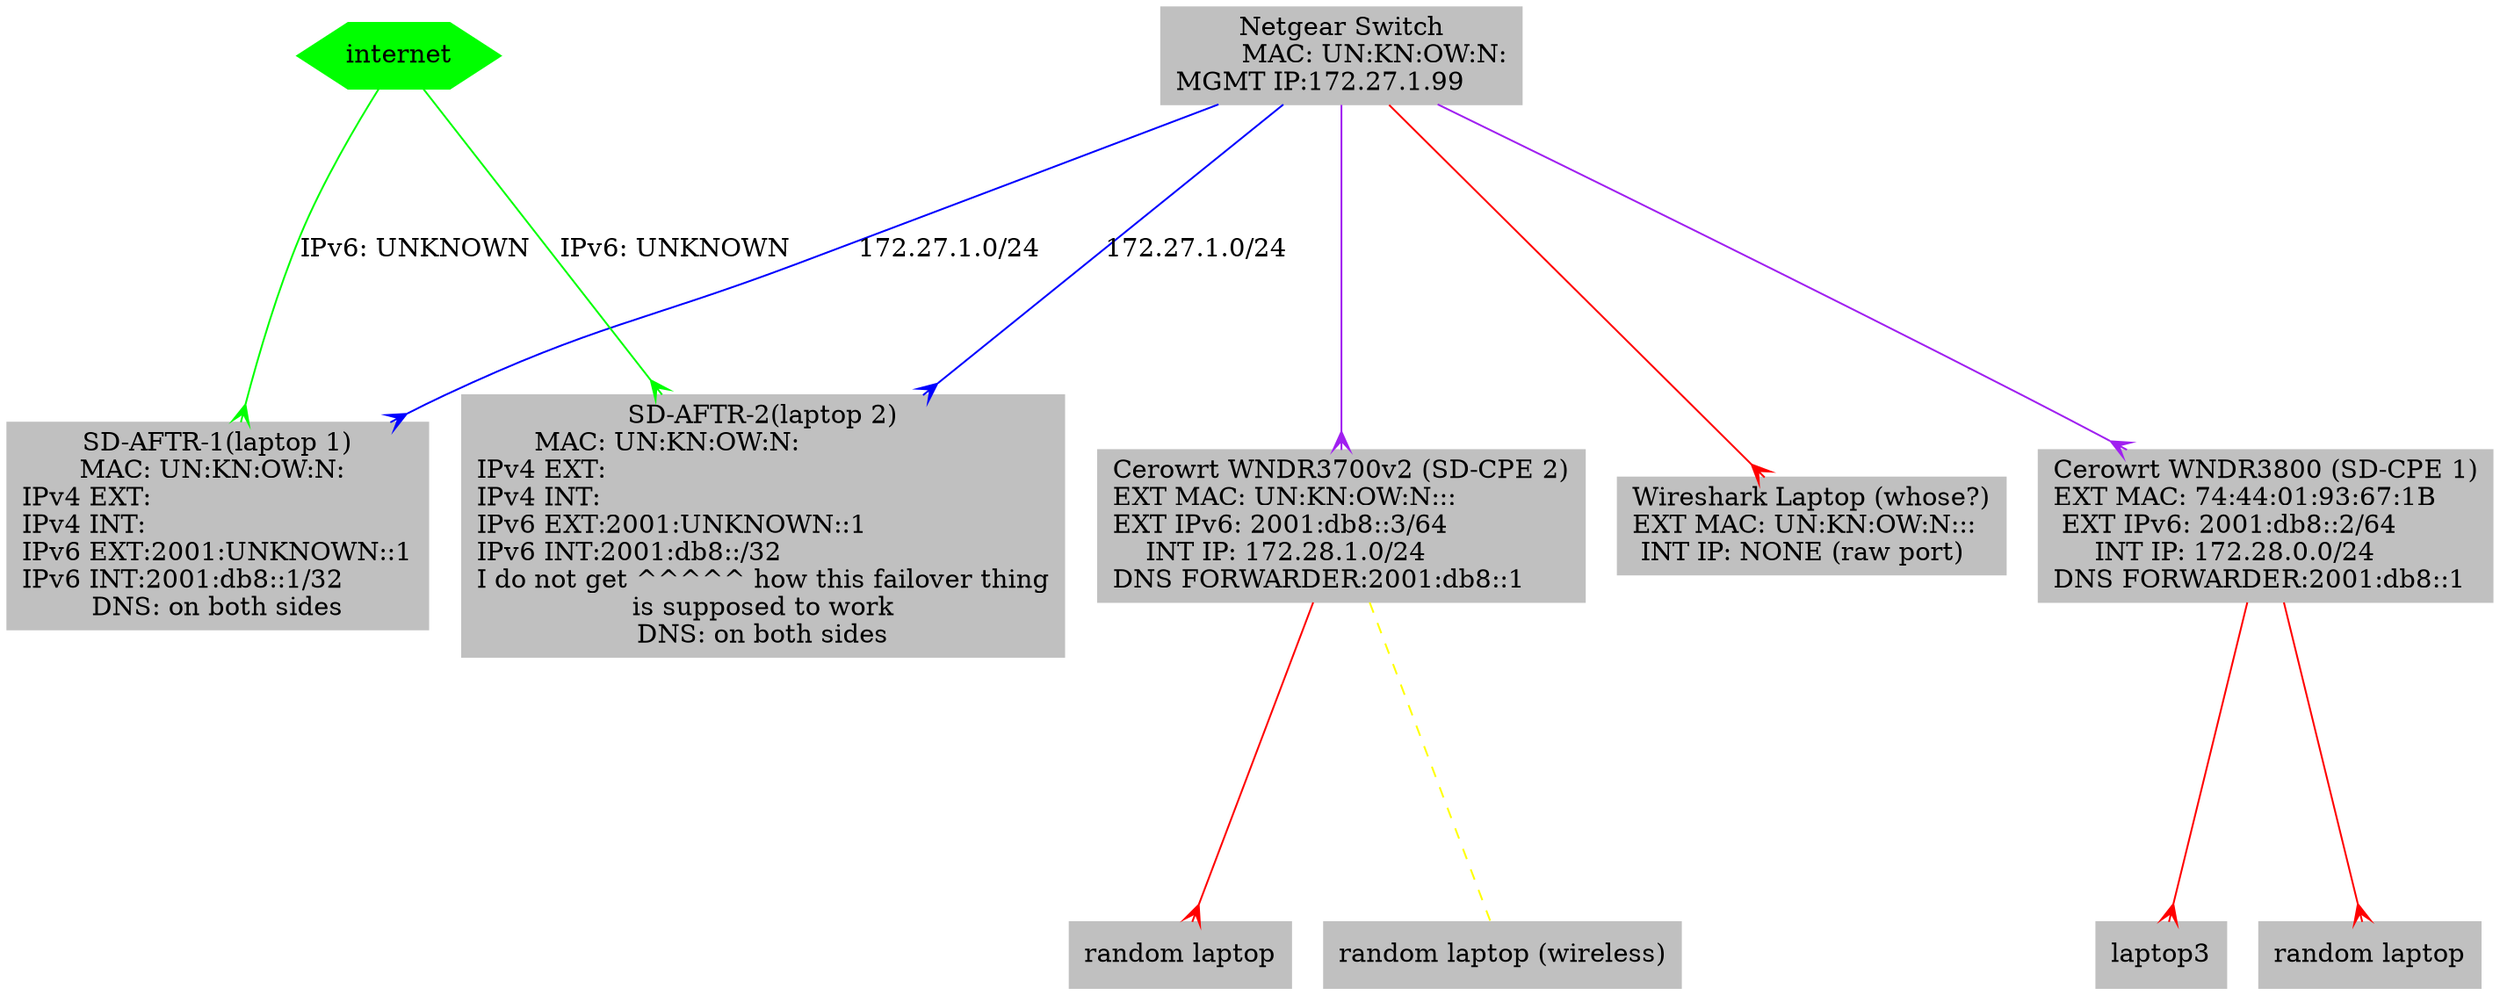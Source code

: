 digraph G {
 ranksep=2;
 ratio=auto;
 "SWITCH" [label="Netgear Switch\n        MAC: UN:KN:OW:N:\lMGMT IP:172.27.1.99\l"
	   shape="box",style="filled",color="grey" ];
 "Internet" [label="internet",
	     shape="hexagon",style="filled",color="green" ];
 "SD-AFTR-2" [label="SD-AFTR-2(laptop 2)\n       MAC: UN:KN:OW:N:\lIPv4 EXT:\lIPv4 INT:\lIPv6 EXT:2001:UNKNOWN::1\lIPv6 INT:2001:db8::/32\lI do not get ^^^^^ how this failover thing\nis supposed to work\nDNS: on both sides",
	      shape="box",style="filled",color="grey" ];
 "SD-AFTR-1" [label="SD-AFTR-1(laptop 1)\n       MAC: UN:KN:OW:N:\lIPv4 EXT:\lIPv4 INT:\lIPv6 EXT:2001:UNKNOWN::1\lIPv6 INT:2001:db8::1/32\lDNS: on both sides",
	      shape="box",style="filled",color="grey" ];
 "SD-CPE1" [label="Cerowrt WNDR3800 (SD-CPE 1)\nEXT MAC: 74:44:01:93:67:1B\l EXT IPv6: 2001:db8::2/64\l     INT IP: 172.28.0.0/24\lDNS FORWARDER:2001:db8::1\l",
	    shape="box",style="filled",color="grey" ];
 "SD-CPE2" [label="Cerowrt WNDR3700v2 (SD-CPE 2)\nEXT MAC: UN:KN:OW:N:::\lEXT IPv6: 2001:db8::3/64\l    INT IP: 172.28.1.0/24\lDNS FORWARDER:2001:db8::1\l",
	    shape="box",style="filled",color="grey" ];
 "wireshark" [label="Wireshark Laptop (whose?)\nEXT MAC: UN:KN:OW:N:::\l INT IP: NONE (raw port)\l",
	    shape="box",style="filled",color="grey" ];
 "SWITCH" -> "SD-AFTR-2" [ label="172.27.1.0/24",color="blue",arrowhead="crow" ];
 "SWITCH" -> "SD-AFTR-1" [ label="172.27.1.0/24",color="blue",arrowhead="crow" ];
 "SWITCH" -> "SD-CPE1" [ color="purple",arrowhead="crow" ];
 "SWITCH" -> "SD-CPE2" [ color="purple",arrowhead="crow" ];
 "SWITCH" -> "wireshark" [ color="red",arrowhead="crow" ];
 "client1" [ label="laptop3",shape="box",style="filled",color="grey" ];
 "client2" [ label="random laptop",shape="box",style="filled",color="grey" ];
 "client3" [ label="random laptop",shape="box",style="filled",color="grey" ];
 "client4" [ label="random laptop (wireless)",shape="box",style="filled",color="grey" ];
 "Internet" -> "SD-AFTR-1" [ label="IPv6: UNKNOWN",color="green",arrowhead="crow" ];
 "Internet" -> "SD-AFTR-2" [ label="IPv6: UNKNOWN",color="green",arrowhead="crow" ];
 "SD-CPE1" -> "client1" [ color="red",arrowhead="crow" ];
 "SD-CPE1" -> "client2" [ color="red",arrowhead="crow" ];
 "SD-CPE2" -> "client3" [ color="red",arrowhead="crow" ];
 "SD-CPE2" -> "client4" [ color="yellow",style="dashed",arrowhead="none" ];
}
